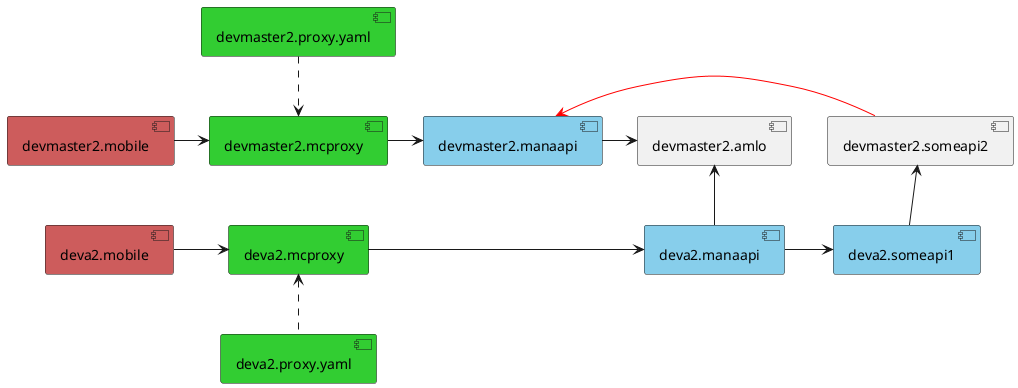 @startuml SelectedIsolateRing

[devmaster2.mobile] #IndianRed
[devmaster2.mcproxy] #LimeGreen
[devmaster2.proxy.yaml] #LimeGreen
[devmaster2.manaapi] #SkyBlue
[devmaster2.amlo]
[deva2.mobile] #IndianRed
[deva2.mcproxy] #LimeGreen
[deva2.proxy.yaml] #LimeGreen
[deva2.manaapi] #SkyBlue
[deva2.someapi1] #SkyBlue

[devmaster2.mobile] -r-> [devmaster2.mcproxy]
[devmaster2.proxy.yaml] ..> [devmaster2.mcproxy]
[devmaster2.mcproxy] -r-> [devmaster2.manaapi]
[devmaster2.manaapi] -r-> [devmaster2.amlo]

[deva2.mobile] -r-> [deva2.mcproxy]
[deva2.proxy.yaml] .u.> [deva2.mcproxy]
[deva2.mcproxy] -r-> [deva2.manaapi]
[deva2.manaapi] -u-> [devmaster2.amlo]

[devmaster2.mobile] -[hidden]-> [deva2.mobile]
[devmaster2.mcproxy] -[hidden]-> [deva2.mcproxy]

[deva2.manaapi] -> [deva2.someapi1]
[deva2.someapi1] -u-> [devmaster2.someapi2]
[devmaster2.someapi2] -l-> [devmaster2.manaapi] #red

@enduml
